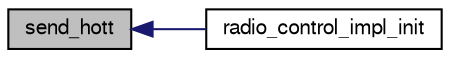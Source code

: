 digraph "send_hott"
{
  edge [fontname="FreeSans",fontsize="10",labelfontname="FreeSans",labelfontsize="10"];
  node [fontname="FreeSans",fontsize="10",shape=record];
  rankdir="LR";
  Node1 [label="send_hott",height=0.2,width=0.4,color="black", fillcolor="grey75", style="filled", fontcolor="black"];
  Node1 -> Node2 [dir="back",color="midnightblue",fontsize="10",style="solid",fontname="FreeSans"];
  Node2 [label="radio_control_impl_init",height=0.2,width=0.4,color="black", fillcolor="white", style="filled",URL="$subsystems_2radio__control_2hott_8c.html#a6ba4bebf68f7ff39f4569dfe3b1f2832"];
}
